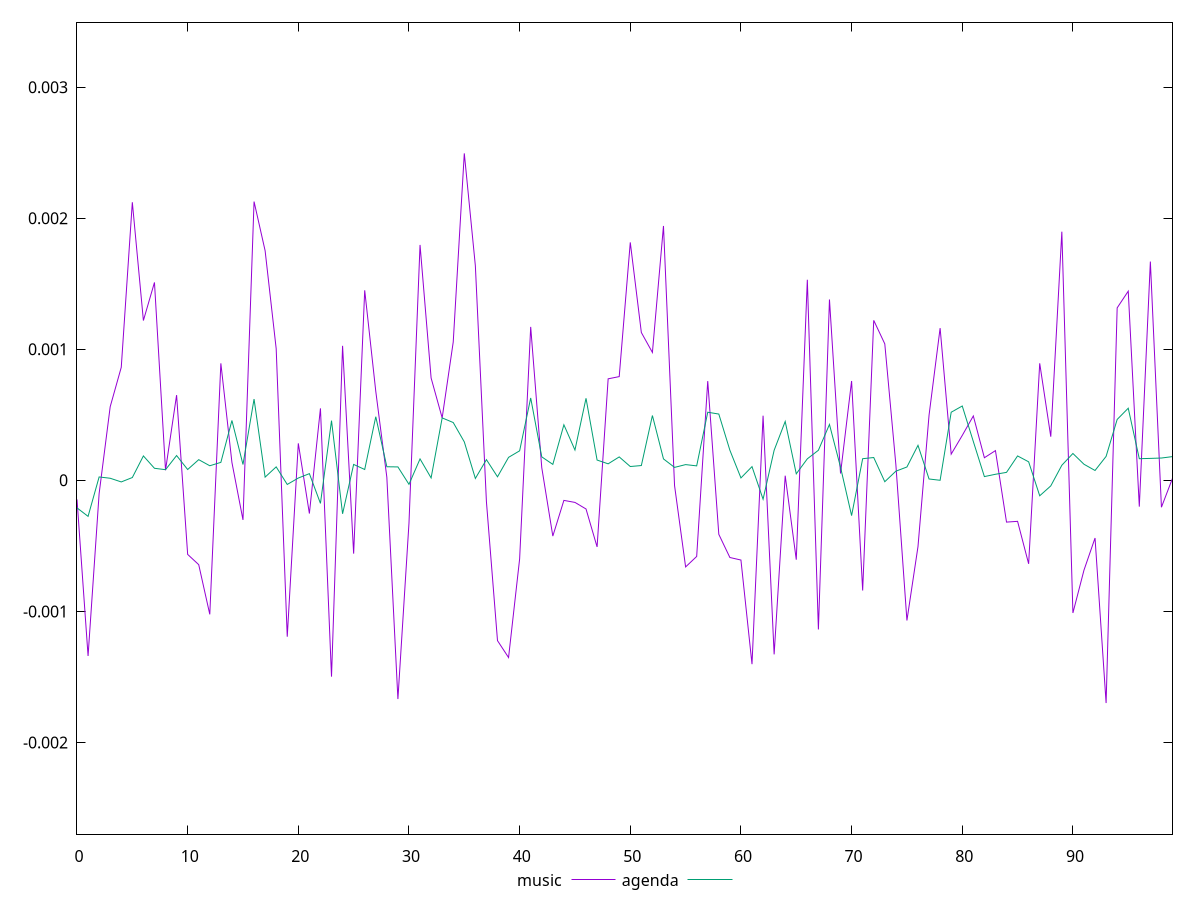 reset

$music <<EOF
0 -0.0001454410578656022
1 -0.001339723694788876
2 -0.00010085684661095412
3 0.0005616935625861394
4 0.0008625101584975453
5 0.002121605832299339
6 0.0012192044351390986
7 0.0015100213501883536
8 0.00007740354650102865
9 0.000650281455660362
10 -0.0005650289818765295
11 -0.0006433672438236574
12 -0.0010224994401795418
13 0.0008926405464808982
14 0.00013648012703922213
15 -0.00030178056214120866
16 0.0021268341425950436
17 0.0017518798952789669
18 0.0010046363342683592
19 -0.0011931163534267583
20 0.0002821944497828063
21 -0.0002531766220753975
22 0.0005491219228876354
23 -0.001497946784089789
24 0.001026154552760465
25 -0.0005592448097262101
26 0.0014497230249559054
27 0.0006793856852825506
28 0.000023643573576663525
29 -0.0016684631651300893
30 -0.0003278414346854899
31 0.0017960842056255588
32 0.0007810317875092329
33 0.00047662765057261274
34 0.0010554926755943494
35 0.0024946929220733714
36 0.0016367162707532385
37 -0.0001634088820484547
38 -0.0012229848364566378
39 -0.0013519328235928787
40 -0.0005994699859184855
41 0.001170918896270283
42 0.00009727353566646308
43 -0.00042537261770764364
44 -0.00015294200963085204
45 -0.00016839414791542523
46 -0.00021849770646187455
47 -0.0005079584923249073
48 0.0007745071198448278
49 0.0007914065031302362
50 0.0018154983193895413
51 0.0011278309469391068
52 0.0009756552874035082
53 0.0019409372737934916
54 -0.00003959728710418442
55 -0.0006605812528897873
56 -0.0005806898668345495
57 0.0007573638393415946
58 -0.0004118706942552175
59 -0.0005886622352546042
60 -0.0006080502192212803
61 -0.0014024183467641852
62 0.0004932964303449444
63 -0.0013276415357919929
64 0.00003548663212124964
65 -0.0006053921357959124
66 0.0015304389800203766
67 -0.0011378922721854382
68 0.0013799015561442418
69 0.000052229352924725025
70 0.0007578285605028643
71 -0.0008403983029210318
72 0.0012207622952928876
73 0.001041202269080574
74 0.0001206499927055682
75 -0.0010691266867861927
76 -0.0005054762171719504
77 0.0004972319232354791
78 0.0011615305804344735
79 0.00019986044721778117
80 0.00034255576597950197
81 0.0004912739032084098
82 0.00017241041506131787
83 0.00022683265888470276
84 -0.00031856418884245173
85 -0.00031286075374176435
86 -0.0006370784725282019
87 0.0008927739348035535
88 0.0003329413233871856
89 0.0018973266760827002
90 -0.0010118809804354257
91 -0.0006853850754505841
92 -0.0004401650458952022
93 -0.0016992803448729749
94 0.0013158460654162693
95 0.0014432270564700687
96 -0.00020060668990348057
97 0.001669095443669949
98 -0.0002052268737168142
99 0.00001546333766295066
EOF

$agenda <<EOF
0 -0.0002102538828302858
1 -0.0002747821497856628
2 0.000025874602632697254
3 0.000015897233517658817
4 -0.000012106194311284347
5 0.00002142863567261566
6 0.00018619417174224883
7 0.0000919769639662893
8 0.00008130522329953816
9 0.00018926547429388152
10 0.00008258963673345443
11 0.00015772068289489626
12 0.00011127410227404488
13 0.00013710430878142722
14 0.00045678768161175885
15 0.0001207024670095258
16 0.0006202315439078898
17 0.000024472648640488925
18 0.00010277054795512219
19 -0.00003138013945600537
20 0.000017623805031308228
21 0.000051099207656274405
22 -0.00017585198703211623
23 0.0004555474681681215
24 -0.0002552868628371896
25 0.00012147762825243658
26 0.0000827848403930187
27 0.00048568844512877354
28 0.00010368650145518022
29 0.00010233042442987505
30 -0.00003035187728462896
31 0.00016344509452290157
32 0.00001851287827324688
33 0.0004764543616611383
34 0.00044097954414138997
35 0.00029336119866889
36 0.000014431777452111882
37 0.00015798401243746762
38 0.000027078953589509958
39 0.00017539993335656258
40 0.0002251790909106488
41 0.0006285130851140019
42 0.00017921246409794423
43 0.00012179377962631132
44 0.0004238131210469398
45 0.00023132334446644974
46 0.0006261681823684084
47 0.00015477250846474
48 0.0001259733479679781
49 0.000178714713793654
50 0.00010542586412646826
51 0.00011290370523054926
52 0.0004947484240855338
53 0.00016351085573284018
54 0.0000987876308751967
55 0.0001201006182893094
56 0.00011041056609772392
57 0.0005196222301601494
58 0.0005058118151803237
59 0.0002298577434868776
60 0.000018351712105152407
61 0.000104622759025641
62 -0.00014401236648839966
63 0.0002293260248188378
64 0.0004493511247777637
65 0.00004975550379193727
66 0.0001642392319338326
67 0.00022941092681784127
68 0.0004264728643179283
69 0.00010042109223004636
70 -0.00026906429714716463
71 0.00016506864713827785
72 0.00017413804385301712
73 -0.000010433411759930289
74 0.00006978816847949543
75 0.00010194144754396839
76 0.0002671911134290994
77 0.000010276860934521626
78 3.9064540957034486e-7
79 0.0005196551757252644
80 0.0005671784949858371
81 0.0002964423910767733
82 0.000028630716160610302
83 0.000046312017505445444
84 0.00006081551367788096
85 0.0001862445356990039
86 0.00014127169291613395
87 -0.00011776337896252654
88 -0.000042401448537066067
89 0.00011507402356041862
90 0.0002048956905985444
91 0.0001227931008384031
92 0.00007526946439775361
93 0.0001827178723083689
94 0.00046452696323607824
95 0.0005502832814058056
96 0.00016504841907476474
97 0.00016742467742259515
98 0.0001702545444268677
99 0.00018110488142684679
EOF

set key outside below
set xrange [0:99]
set yrange [-0.002699280344872975:0.0034946929220733714]
set trange [-0.002699280344872975:0.0034946929220733714]
set terminal svg size 640, 520 enhanced background rgb 'white'
set output "reports/report_00031_2021-02-24T23-18-18.084Z/meta/pScore-difference/comparison/line/0_vs_1.svg"

plot $music title "music" with line, \
     $agenda title "agenda" with line

reset
